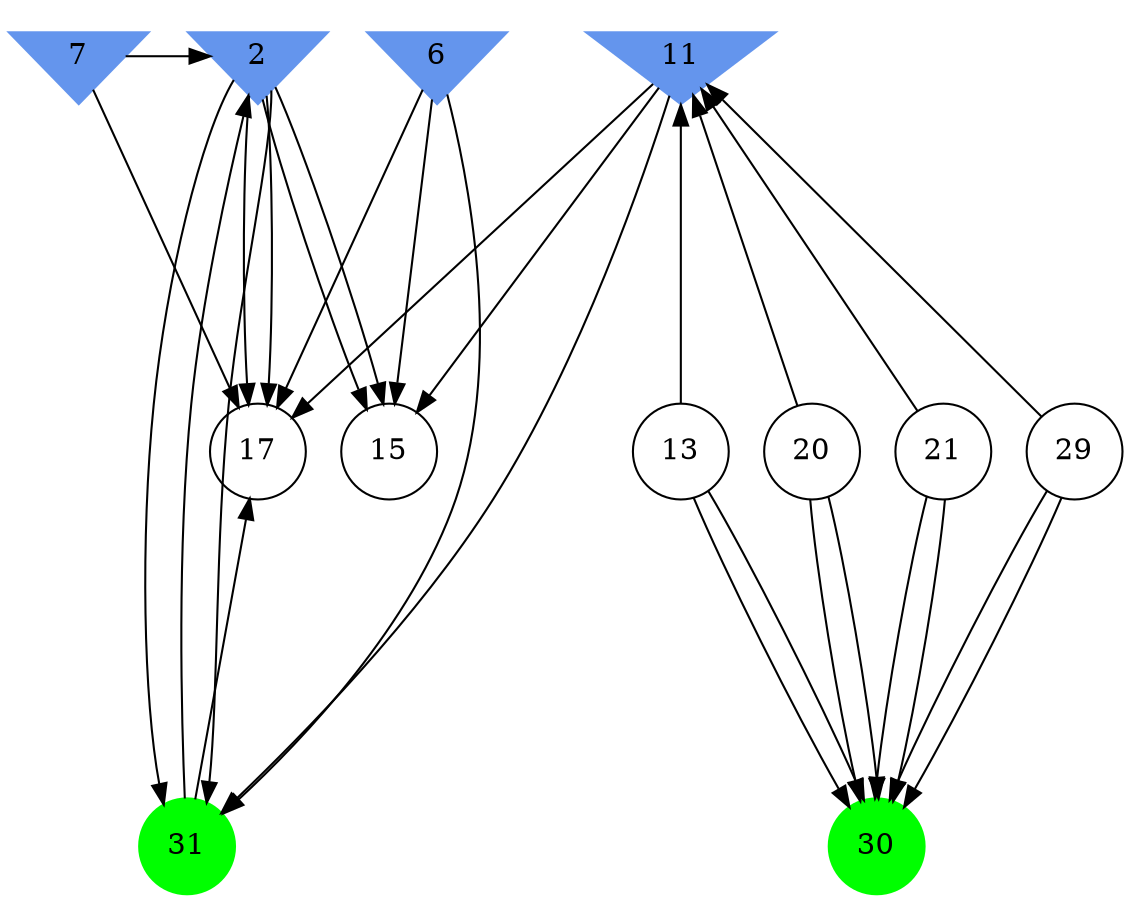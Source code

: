 digraph brain {
	ranksep=2.0;
	2 [shape=invtriangle,style=filled,color=cornflowerblue];
	6 [shape=invtriangle,style=filled,color=cornflowerblue];
	7 [shape=invtriangle,style=filled,color=cornflowerblue];
	11 [shape=invtriangle,style=filled,color=cornflowerblue];
	13 [shape=circle,color=black];
	15 [shape=circle,color=black];
	17 [shape=circle,color=black];
	20 [shape=circle,color=black];
	21 [shape=circle,color=black];
	29 [shape=circle,color=black];
	30 [shape=circle,style=filled,color=green];
	31 [shape=circle,style=filled,color=green];
	31	->	17;
	31	->	2;
	7	->	17;
	7	->	2;
	29	->	11;
	29	->	30;
	29	->	30;
	13	->	11;
	13	->	30;
	13	->	30;
	21	->	11;
	21	->	30;
	21	->	30;
	20	->	11;
	20	->	30;
	20	->	30;
	11	->	15;
	11	->	31;
	11	->	17;
	2	->	15;
	2	->	31;
	2	->	17;
	2	->	15;
	2	->	31;
	2	->	17;
	6	->	15;
	6	->	31;
	6	->	17;
	{ rank=same; 2; 6; 7; 11; }
	{ rank=same; 13; 15; 17; 20; 21; 29; }
	{ rank=same; 30; 31; }
}

